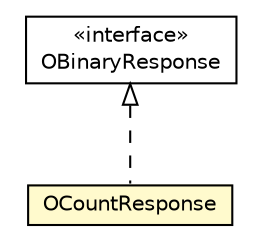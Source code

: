 #!/usr/local/bin/dot
#
# Class diagram 
# Generated by UMLGraph version R5_6-24-gf6e263 (http://www.umlgraph.org/)
#

digraph G {
	edge [fontname="Helvetica",fontsize=10,labelfontname="Helvetica",labelfontsize=10];
	node [fontname="Helvetica",fontsize=10,shape=plaintext];
	nodesep=0.25;
	ranksep=0.5;
	// com.orientechnologies.orient.client.remote.OBinaryResponse
	c2353453 [label=<<table title="com.orientechnologies.orient.client.remote.OBinaryResponse" border="0" cellborder="1" cellspacing="0" cellpadding="2" port="p" href="../OBinaryResponse.html">
		<tr><td><table border="0" cellspacing="0" cellpadding="1">
<tr><td align="center" balign="center"> &#171;interface&#187; </td></tr>
<tr><td align="center" balign="center"> OBinaryResponse </td></tr>
		</table></td></tr>
		</table>>, URL="../OBinaryResponse.html", fontname="Helvetica", fontcolor="black", fontsize=10.0];
	// com.orientechnologies.orient.client.remote.message.OCountResponse
	c2353557 [label=<<table title="com.orientechnologies.orient.client.remote.message.OCountResponse" border="0" cellborder="1" cellspacing="0" cellpadding="2" port="p" bgcolor="lemonChiffon" href="./OCountResponse.html">
		<tr><td><table border="0" cellspacing="0" cellpadding="1">
<tr><td align="center" balign="center"> OCountResponse </td></tr>
		</table></td></tr>
		</table>>, URL="./OCountResponse.html", fontname="Helvetica", fontcolor="black", fontsize=10.0];
	//com.orientechnologies.orient.client.remote.message.OCountResponse implements com.orientechnologies.orient.client.remote.OBinaryResponse
	c2353453:p -> c2353557:p [dir=back,arrowtail=empty,style=dashed];
}

